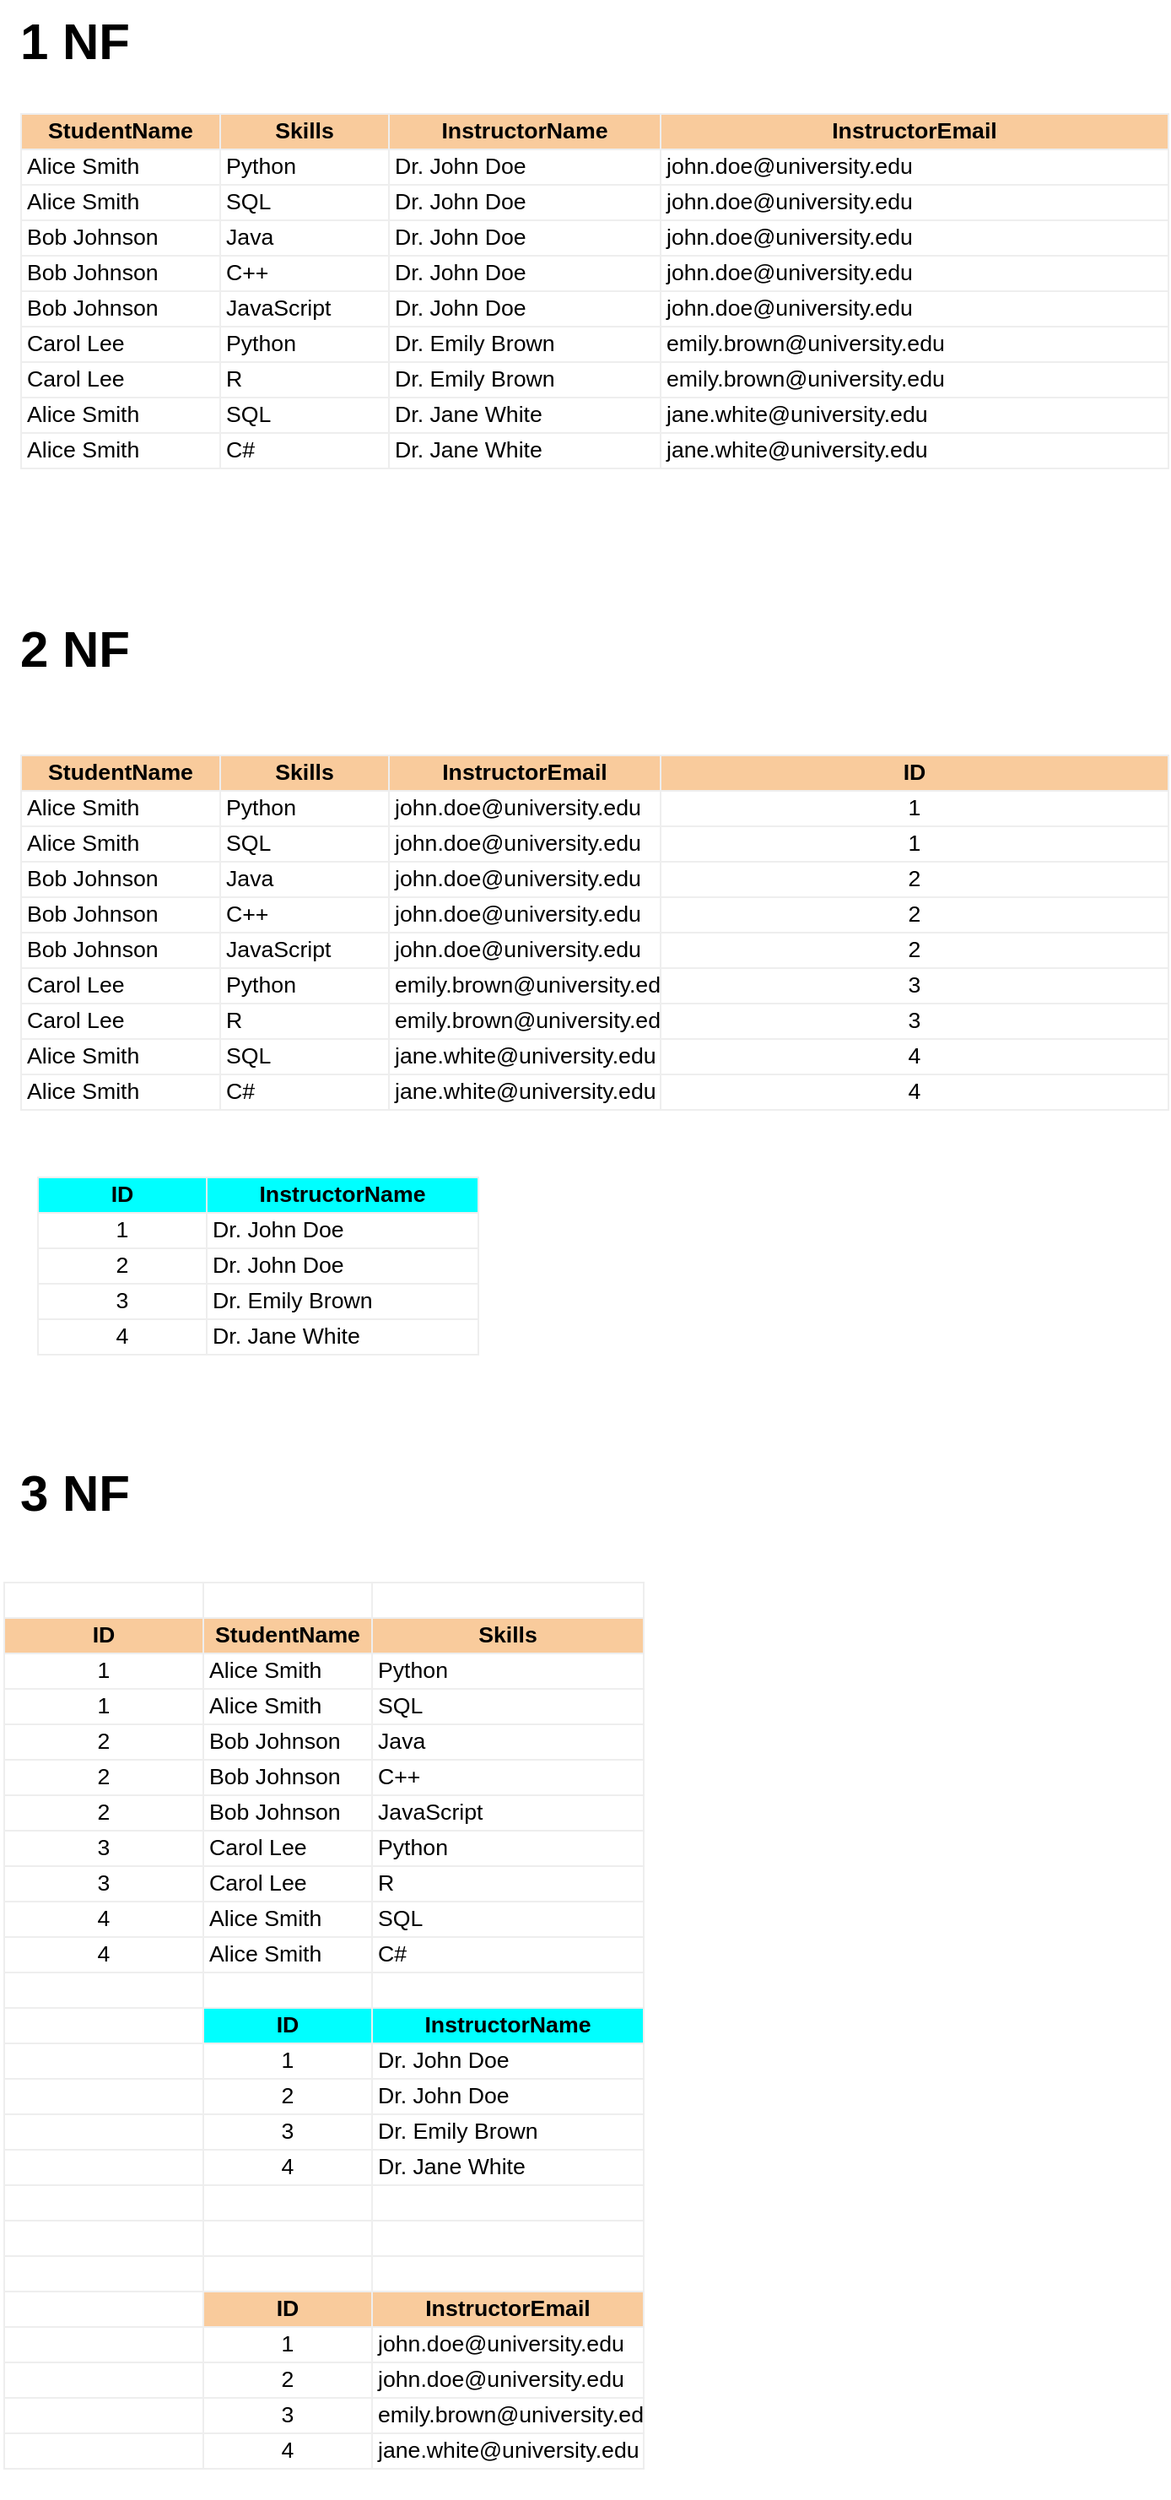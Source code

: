 <mxfile version="24.8.3">
  <diagram name="Page-1" id="8EklR-a8ZSfwQ7On6EWE">
    <mxGraphModel dx="2759" dy="2064" grid="1" gridSize="10" guides="1" tooltips="1" connect="1" arrows="1" fold="1" page="1" pageScale="1" pageWidth="850" pageHeight="1100" math="0" shadow="0">
      <root>
        <mxCell id="0" />
        <mxCell id="1" parent="0" />
        <UserObject label="&lt;table xmlns=&quot;http://www.w3.org/1999/xhtml&quot; dir=&quot;ltr&quot; style=&quot;table-layout:fixed;font-size:10pt;font-family:Arial;width:0px;border-collapse:collapse;border:none&quot; data-sheets-root=&quot;1&quot; data-sheets-baot=&quot;1&quot; cellspacing=&quot;0&quot; cellpadding=&quot;0&quot; border=&quot;1&quot;&gt;&lt;colgroup&gt;&lt;col width=&quot;118&quot;&gt;&lt;col width=&quot;100&quot;&gt;&lt;col width=&quot;161&quot;&gt;&lt;col width=&quot;301&quot;&gt;&lt;/colgroup&gt;&lt;tbody&gt;&lt;tr style=&quot;height:21px;&quot;&gt;&lt;td style=&quot;overflow:hidden;padding:2px 3px 2px 3px;vertical-align:bottom;background-color:#f9cb9c;font-weight:bold;text-align:center;&quot;&gt;StudentName&lt;/td&gt;&lt;td style=&quot;overflow:hidden;padding:2px 3px 2px 3px;vertical-align:bottom;background-color:#f9cb9c;font-weight:bold;text-align:center;&quot;&gt;Skills&lt;/td&gt;&lt;td style=&quot;overflow:hidden;padding:2px 3px 2px 3px;vertical-align:bottom;background-color:#f9cb9c;font-weight:bold;text-align:center;&quot;&gt;InstructorEmail&lt;/td&gt;&lt;td style=&quot;overflow:hidden;padding:2px 3px 2px 3px;vertical-align:bottom;background-color:#f9cb9c;font-weight:bold;text-align:center;&quot;&gt;ID&lt;/td&gt;&lt;/tr&gt;&lt;tr style=&quot;height:21px;&quot;&gt;&lt;td style=&quot;overflow:hidden;padding:2px 3px 2px 3px;vertical-align:bottom;&quot;&gt;Alice Smith&lt;/td&gt;&lt;td style=&quot;overflow:hidden;padding:2px 3px 2px 3px;vertical-align:bottom;&quot;&gt;Python&lt;/td&gt;&lt;td style=&quot;overflow:hidden;padding:2px 3px 2px 3px;vertical-align:bottom;&quot;&gt;john.doe@university.edu&lt;/td&gt;&lt;td style=&quot;overflow:hidden;padding:2px 3px 2px 3px;vertical-align:bottom;text-align:center;&quot;&gt;1&lt;/td&gt;&lt;/tr&gt;&lt;tr style=&quot;height:21px;&quot;&gt;&lt;td style=&quot;overflow:hidden;padding:2px 3px 2px 3px;vertical-align:bottom;&quot;&gt;Alice Smith&lt;/td&gt;&lt;td style=&quot;overflow:hidden;padding:2px 3px 2px 3px;vertical-align:bottom;&quot;&gt;SQL&lt;/td&gt;&lt;td style=&quot;overflow:hidden;padding:2px 3px 2px 3px;vertical-align:bottom;&quot;&gt;john.doe@university.edu&lt;/td&gt;&lt;td style=&quot;overflow:hidden;padding:2px 3px 2px 3px;vertical-align:bottom;text-align:center;&quot;&gt;1&lt;/td&gt;&lt;/tr&gt;&lt;tr style=&quot;height:21px;&quot;&gt;&lt;td style=&quot;overflow:hidden;padding:2px 3px 2px 3px;vertical-align:bottom;&quot;&gt;Bob Johnson&lt;/td&gt;&lt;td style=&quot;overflow:hidden;padding:2px 3px 2px 3px;vertical-align:bottom;&quot;&gt;Java&lt;/td&gt;&lt;td style=&quot;overflow:hidden;padding:2px 3px 2px 3px;vertical-align:bottom;&quot;&gt;john.doe@university.edu&lt;/td&gt;&lt;td style=&quot;overflow:hidden;padding:2px 3px 2px 3px;vertical-align:bottom;text-align:center;&quot;&gt;2&lt;/td&gt;&lt;/tr&gt;&lt;tr style=&quot;height:21px;&quot;&gt;&lt;td style=&quot;overflow:hidden;padding:2px 3px 2px 3px;vertical-align:bottom;&quot;&gt;Bob Johnson&lt;/td&gt;&lt;td style=&quot;overflow:hidden;padding:2px 3px 2px 3px;vertical-align:bottom;&quot;&gt;C++&lt;/td&gt;&lt;td style=&quot;overflow:hidden;padding:2px 3px 2px 3px;vertical-align:bottom;&quot;&gt;john.doe@university.edu&lt;/td&gt;&lt;td style=&quot;overflow:hidden;padding:2px 3px 2px 3px;vertical-align:bottom;text-align:center;&quot;&gt;2&lt;/td&gt;&lt;/tr&gt;&lt;tr style=&quot;height:21px;&quot;&gt;&lt;td style=&quot;overflow:hidden;padding:2px 3px 2px 3px;vertical-align:bottom;&quot;&gt;Bob Johnson&lt;/td&gt;&lt;td style=&quot;overflow:hidden;padding:2px 3px 2px 3px;vertical-align:bottom;&quot;&gt;JavaScript&lt;/td&gt;&lt;td style=&quot;overflow:hidden;padding:2px 3px 2px 3px;vertical-align:bottom;&quot;&gt;john.doe@university.edu&lt;/td&gt;&lt;td style=&quot;overflow:hidden;padding:2px 3px 2px 3px;vertical-align:bottom;text-align:center;&quot;&gt;2&lt;/td&gt;&lt;/tr&gt;&lt;tr style=&quot;height:21px;&quot;&gt;&lt;td style=&quot;overflow:hidden;padding:2px 3px 2px 3px;vertical-align:bottom;&quot;&gt;Carol Lee&lt;/td&gt;&lt;td style=&quot;overflow:hidden;padding:2px 3px 2px 3px;vertical-align:bottom;&quot;&gt;Python&lt;/td&gt;&lt;td style=&quot;overflow:hidden;padding:2px 3px 2px 3px;vertical-align:bottom;&quot;&gt;emily.brown@university.edu&lt;/td&gt;&lt;td style=&quot;overflow:hidden;padding:2px 3px 2px 3px;vertical-align:bottom;text-align:center;&quot;&gt;3&lt;/td&gt;&lt;/tr&gt;&lt;tr style=&quot;height:21px;&quot;&gt;&lt;td style=&quot;overflow:hidden;padding:2px 3px 2px 3px;vertical-align:bottom;&quot;&gt;Carol Lee&lt;/td&gt;&lt;td style=&quot;overflow:hidden;padding:2px 3px 2px 3px;vertical-align:bottom;&quot;&gt;R&lt;/td&gt;&lt;td style=&quot;overflow:hidden;padding:2px 3px 2px 3px;vertical-align:bottom;&quot;&gt;emily.brown@university.edu&lt;/td&gt;&lt;td style=&quot;overflow:hidden;padding:2px 3px 2px 3px;vertical-align:bottom;text-align:center;&quot;&gt;3&lt;/td&gt;&lt;/tr&gt;&lt;tr style=&quot;height:21px;&quot;&gt;&lt;td style=&quot;overflow:hidden;padding:2px 3px 2px 3px;vertical-align:bottom;&quot;&gt;Alice Smith&lt;/td&gt;&lt;td style=&quot;overflow:hidden;padding:2px 3px 2px 3px;vertical-align:bottom;&quot;&gt;SQL&lt;/td&gt;&lt;td style=&quot;overflow:hidden;padding:2px 3px 2px 3px;vertical-align:bottom;&quot;&gt;jane.white@university.edu&lt;/td&gt;&lt;td style=&quot;overflow:hidden;padding:2px 3px 2px 3px;vertical-align:bottom;text-align:center;&quot;&gt;4&lt;/td&gt;&lt;/tr&gt;&lt;tr style=&quot;height:21px;&quot;&gt;&lt;td style=&quot;overflow:hidden;padding:2px 3px 2px 3px;vertical-align:bottom;&quot;&gt;Alice Smith&lt;/td&gt;&lt;td style=&quot;overflow:hidden;padding:2px 3px 2px 3px;vertical-align:bottom;&quot;&gt;C#&lt;/td&gt;&lt;td style=&quot;overflow:hidden;padding:2px 3px 2px 3px;vertical-align:bottom;&quot;&gt;jane.white@university.edu&lt;/td&gt;&lt;td style=&quot;overflow:hidden;padding:2px 3px 2px 3px;vertical-align:bottom;text-align:center;&quot;&gt;4&lt;/td&gt;&lt;/tr&gt;&lt;/tbody&gt;&lt;/table&gt;" link="&lt;table xmlns=&quot;http://www.w3.org/1999/xhtml&quot; dir=&quot;ltr&quot; style=&quot;table-layout:fixed;font-size:10pt;font-family:Arial;width:0px;border-collapse:collapse;border:none&quot; data-sheets-root=&quot;1&quot; data-sheets-baot=&quot;1&quot; cellspacing=&quot;0&quot; cellpadding=&quot;0&quot; border=&quot;1&quot;&gt;&lt;colgroup&gt;&lt;col width=&quot;118&quot;&gt;&lt;col width=&quot;100&quot;&gt;&lt;col width=&quot;161&quot;&gt;&lt;col width=&quot;301&quot;&gt;&lt;/colgroup&gt;&lt;tbody&gt;&lt;tr style=&quot;height:21px;&quot;&gt;&lt;td style=&quot;overflow:hidden;padding:2px 3px 2px 3px;vertical-align:bottom;background-color:#f9cb9c;font-weight:bold;text-align:center;&quot;&gt;StudentName&lt;/td&gt;&lt;td style=&quot;overflow:hidden;padding:2px 3px 2px 3px;vertical-align:bottom;background-color:#f9cb9c;font-weight:bold;text-align:center;&quot;&gt;Skills&lt;/td&gt;&lt;td style=&quot;overflow:hidden;padding:2px 3px 2px 3px;vertical-align:bottom;background-color:#f9cb9c;font-weight:bold;text-align:center;&quot;&gt;InstructorEmail&lt;/td&gt;&lt;td style=&quot;overflow:hidden;padding:2px 3px 2px 3px;vertical-align:bottom;background-color:#f9cb9c;font-weight:bold;text-align:center;&quot;&gt;ID&lt;/td&gt;&lt;/tr&gt;&lt;tr style=&quot;height:21px;&quot;&gt;&lt;td style=&quot;overflow:hidden;padding:2px 3px 2px 3px;vertical-align:bottom;&quot;&gt;Alice Smith&lt;/td&gt;&lt;td style=&quot;overflow:hidden;padding:2px 3px 2px 3px;vertical-align:bottom;&quot;&gt;Python&lt;/td&gt;&lt;td style=&quot;overflow:hidden;padding:2px 3px 2px 3px;vertical-align:bottom;&quot;&gt;john.doe@university.edu&lt;/td&gt;&lt;td style=&quot;overflow:hidden;padding:2px 3px 2px 3px;vertical-align:bottom;text-align:center;&quot;&gt;1&lt;/td&gt;&lt;/tr&gt;&lt;tr style=&quot;height:21px;&quot;&gt;&lt;td style=&quot;overflow:hidden;padding:2px 3px 2px 3px;vertical-align:bottom;&quot;&gt;Alice Smith&lt;/td&gt;&lt;td style=&quot;overflow:hidden;padding:2px 3px 2px 3px;vertical-align:bottom;&quot;&gt;SQL&lt;/td&gt;&lt;td style=&quot;overflow:hidden;padding:2px 3px 2px 3px;vertical-align:bottom;&quot;&gt;john.doe@university.edu&lt;/td&gt;&lt;td style=&quot;overflow:hidden;padding:2px 3px 2px 3px;vertical-align:bottom;text-align:center;&quot;&gt;1&lt;/td&gt;&lt;/tr&gt;&lt;tr style=&quot;height:21px;&quot;&gt;&lt;td style=&quot;overflow:hidden;padding:2px 3px 2px 3px;vertical-align:bottom;&quot;&gt;Bob Johnson&lt;/td&gt;&lt;td style=&quot;overflow:hidden;padding:2px 3px 2px 3px;vertical-align:bottom;&quot;&gt;Java&lt;/td&gt;&lt;td style=&quot;overflow:hidden;padding:2px 3px 2px 3px;vertical-align:bottom;&quot;&gt;john.doe@university.edu&lt;/td&gt;&lt;td style=&quot;overflow:hidden;padding:2px 3px 2px 3px;vertical-align:bottom;text-align:center;&quot;&gt;2&lt;/td&gt;&lt;/tr&gt;&lt;tr style=&quot;height:21px;&quot;&gt;&lt;td style=&quot;overflow:hidden;padding:2px 3px 2px 3px;vertical-align:bottom;&quot;&gt;Bob Johnson&lt;/td&gt;&lt;td style=&quot;overflow:hidden;padding:2px 3px 2px 3px;vertical-align:bottom;&quot;&gt;C++&lt;/td&gt;&lt;td style=&quot;overflow:hidden;padding:2px 3px 2px 3px;vertical-align:bottom;&quot;&gt;john.doe@university.edu&lt;/td&gt;&lt;td style=&quot;overflow:hidden;padding:2px 3px 2px 3px;vertical-align:bottom;text-align:center;&quot;&gt;2&lt;/td&gt;&lt;/tr&gt;&lt;tr style=&quot;height:21px;&quot;&gt;&lt;td style=&quot;overflow:hidden;padding:2px 3px 2px 3px;vertical-align:bottom;&quot;&gt;Bob Johnson&lt;/td&gt;&lt;td style=&quot;overflow:hidden;padding:2px 3px 2px 3px;vertical-align:bottom;&quot;&gt;JavaScript&lt;/td&gt;&lt;td style=&quot;overflow:hidden;padding:2px 3px 2px 3px;vertical-align:bottom;&quot;&gt;john.doe@university.edu&lt;/td&gt;&lt;td style=&quot;overflow:hidden;padding:2px 3px 2px 3px;vertical-align:bottom;text-align:center;&quot;&gt;2&lt;/td&gt;&lt;/tr&gt;&lt;tr style=&quot;height:21px;&quot;&gt;&lt;td style=&quot;overflow:hidden;padding:2px 3px 2px 3px;vertical-align:bottom;&quot;&gt;Carol Lee&lt;/td&gt;&lt;td style=&quot;overflow:hidden;padding:2px 3px 2px 3px;vertical-align:bottom;&quot;&gt;Python&lt;/td&gt;&lt;td style=&quot;overflow:hidden;padding:2px 3px 2px 3px;vertical-align:bottom;&quot;&gt;emily.brown@university.edu&lt;/td&gt;&lt;td style=&quot;overflow:hidden;padding:2px 3px 2px 3px;vertical-align:bottom;text-align:center;&quot;&gt;3&lt;/td&gt;&lt;/tr&gt;&lt;tr style=&quot;height:21px;&quot;&gt;&lt;td style=&quot;overflow:hidden;padding:2px 3px 2px 3px;vertical-align:bottom;&quot;&gt;Carol Lee&lt;/td&gt;&lt;td style=&quot;overflow:hidden;padding:2px 3px 2px 3px;vertical-align:bottom;&quot;&gt;R&lt;/td&gt;&lt;td style=&quot;overflow:hidden;padding:2px 3px 2px 3px;vertical-align:bottom;&quot;&gt;emily.brown@university.edu&lt;/td&gt;&lt;td style=&quot;overflow:hidden;padding:2px 3px 2px 3px;vertical-align:bottom;text-align:center;&quot;&gt;3&lt;/td&gt;&lt;/tr&gt;&lt;tr style=&quot;height:21px;&quot;&gt;&lt;td style=&quot;overflow:hidden;padding:2px 3px 2px 3px;vertical-align:bottom;&quot;&gt;Alice Smith&lt;/td&gt;&lt;td style=&quot;overflow:hidden;padding:2px 3px 2px 3px;vertical-align:bottom;&quot;&gt;SQL&lt;/td&gt;&lt;td style=&quot;overflow:hidden;padding:2px 3px 2px 3px;vertical-align:bottom;&quot;&gt;jane.white@university.edu&lt;/td&gt;&lt;td style=&quot;overflow:hidden;padding:2px 3px 2px 3px;vertical-align:bottom;text-align:center;&quot;&gt;4&lt;/td&gt;&lt;/tr&gt;&lt;tr style=&quot;height:21px;&quot;&gt;&lt;td style=&quot;overflow:hidden;padding:2px 3px 2px 3px;vertical-align:bottom;&quot;&gt;Alice Smith&lt;/td&gt;&lt;td style=&quot;overflow:hidden;padding:2px 3px 2px 3px;vertical-align:bottom;&quot;&gt;C#&lt;/td&gt;&lt;td style=&quot;overflow:hidden;padding:2px 3px 2px 3px;vertical-align:bottom;&quot;&gt;jane.white@university.edu&lt;/td&gt;&lt;td style=&quot;overflow:hidden;padding:2px 3px 2px 3px;vertical-align:bottom;text-align:center;&quot;&gt;4&lt;/td&gt;&lt;/tr&gt;&lt;/tbody&gt;&lt;/table&gt;" id="v6YVAMHpoDCaHCbVzkZZ-44">
          <mxCell style="text;whiteSpace=wrap;html=1;" vertex="1" parent="1">
            <mxGeometry x="-830" y="-650" width="560" height="230" as="geometry" />
          </mxCell>
        </UserObject>
        <UserObject label="&lt;table xmlns=&quot;http://www.w3.org/1999/xhtml&quot; dir=&quot;ltr&quot; style=&quot;table-layout:fixed;font-size:10pt;font-family:Arial;width:0px;border-collapse:collapse;border:none&quot; data-sheets-root=&quot;1&quot; data-sheets-baot=&quot;1&quot; cellspacing=&quot;0&quot; cellpadding=&quot;0&quot; border=&quot;1&quot;&gt;&lt;colgroup&gt;&lt;col width=&quot;100&quot;&gt;&lt;col width=&quot;161&quot;&gt;&lt;/colgroup&gt;&lt;tbody&gt;&lt;tr style=&quot;height:21px;&quot;&gt;&lt;td style=&quot;overflow:hidden;padding:2px 3px 2px 3px;vertical-align:bottom;background-color:#00ffff;font-weight:bold;text-align:center;&quot;&gt;ID&lt;/td&gt;&lt;td style=&quot;overflow:hidden;padding:2px 3px 2px 3px;vertical-align:bottom;background-color:#00ffff;font-weight:bold;text-align:center;&quot;&gt;InstructorName&lt;/td&gt;&lt;/tr&gt;&lt;tr style=&quot;height:21px;&quot;&gt;&lt;td style=&quot;overflow:hidden;padding:2px 3px 2px 3px;vertical-align:bottom;text-align:center;&quot;&gt;1&lt;/td&gt;&lt;td style=&quot;overflow:hidden;padding:2px 3px 2px 3px;vertical-align:bottom;&quot;&gt;Dr. John Doe&lt;/td&gt;&lt;/tr&gt;&lt;tr style=&quot;height:21px;&quot;&gt;&lt;td style=&quot;overflow:hidden;padding:2px 3px 2px 3px;vertical-align:bottom;text-align:center;&quot;&gt;2&lt;/td&gt;&lt;td style=&quot;overflow:hidden;padding:2px 3px 2px 3px;vertical-align:bottom;&quot;&gt;Dr. John Doe&lt;/td&gt;&lt;/tr&gt;&lt;tr style=&quot;height:21px;&quot;&gt;&lt;td style=&quot;overflow:hidden;padding:2px 3px 2px 3px;vertical-align:bottom;text-align:center;&quot;&gt;3&lt;/td&gt;&lt;td style=&quot;overflow:hidden;padding:2px 3px 2px 3px;vertical-align:bottom;&quot;&gt;Dr. Emily Brown&lt;/td&gt;&lt;/tr&gt;&lt;tr style=&quot;height:21px;&quot;&gt;&lt;td style=&quot;overflow:hidden;padding:2px 3px 2px 3px;vertical-align:bottom;text-align:center;&quot;&gt;4&lt;/td&gt;&lt;td style=&quot;overflow:hidden;padding:2px 3px 2px 3px;vertical-align:bottom;&quot;&gt;Dr. Jane White&lt;/td&gt;&lt;/tr&gt;&lt;/tbody&gt;&lt;/table&gt;" link="&lt;table xmlns=&quot;http://www.w3.org/1999/xhtml&quot; dir=&quot;ltr&quot; style=&quot;table-layout:fixed;font-size:10pt;font-family:Arial;width:0px;border-collapse:collapse;border:none&quot; data-sheets-root=&quot;1&quot; data-sheets-baot=&quot;1&quot; cellspacing=&quot;0&quot; cellpadding=&quot;0&quot; border=&quot;1&quot;&gt;&lt;colgroup&gt;&lt;col width=&quot;100&quot;&gt;&lt;col width=&quot;161&quot;&gt;&lt;/colgroup&gt;&lt;tbody&gt;&lt;tr style=&quot;height:21px;&quot;&gt;&lt;td style=&quot;overflow:hidden;padding:2px 3px 2px 3px;vertical-align:bottom;background-color:#00ffff;font-weight:bold;text-align:center;&quot;&gt;ID&lt;/td&gt;&lt;td style=&quot;overflow:hidden;padding:2px 3px 2px 3px;vertical-align:bottom;background-color:#00ffff;font-weight:bold;text-align:center;&quot;&gt;InstructorName&lt;/td&gt;&lt;/tr&gt;&lt;tr style=&quot;height:21px;&quot;&gt;&lt;td style=&quot;overflow:hidden;padding:2px 3px 2px 3px;vertical-align:bottom;text-align:center;&quot;&gt;1&lt;/td&gt;&lt;td style=&quot;overflow:hidden;padding:2px 3px 2px 3px;vertical-align:bottom;&quot;&gt;Dr. John Doe&lt;/td&gt;&lt;/tr&gt;&lt;tr style=&quot;height:21px;&quot;&gt;&lt;td style=&quot;overflow:hidden;padding:2px 3px 2px 3px;vertical-align:bottom;text-align:center;&quot;&gt;2&lt;/td&gt;&lt;td style=&quot;overflow:hidden;padding:2px 3px 2px 3px;vertical-align:bottom;&quot;&gt;Dr. John Doe&lt;/td&gt;&lt;/tr&gt;&lt;tr style=&quot;height:21px;&quot;&gt;&lt;td style=&quot;overflow:hidden;padding:2px 3px 2px 3px;vertical-align:bottom;text-align:center;&quot;&gt;3&lt;/td&gt;&lt;td style=&quot;overflow:hidden;padding:2px 3px 2px 3px;vertical-align:bottom;&quot;&gt;Dr. Emily Brown&lt;/td&gt;&lt;/tr&gt;&lt;tr style=&quot;height:21px;&quot;&gt;&lt;td style=&quot;overflow:hidden;padding:2px 3px 2px 3px;vertical-align:bottom;text-align:center;&quot;&gt;4&lt;/td&gt;&lt;td style=&quot;overflow:hidden;padding:2px 3px 2px 3px;vertical-align:bottom;&quot;&gt;Dr. Jane White&lt;/td&gt;&lt;/tr&gt;&lt;/tbody&gt;&lt;/table&gt;" id="v6YVAMHpoDCaHCbVzkZZ-45">
          <mxCell style="text;whiteSpace=wrap;html=1;" vertex="1" parent="1">
            <mxGeometry x="-820" y="-400" width="300" height="130" as="geometry" />
          </mxCell>
        </UserObject>
        <mxCell id="v6YVAMHpoDCaHCbVzkZZ-46" value="&lt;font size=&quot;1&quot;&gt;&lt;b style=&quot;font-size: 30px;&quot;&gt;2 NF&lt;/b&gt;&lt;/font&gt;" style="text;html=1;whiteSpace=wrap;overflow=hidden;rounded=0;" vertex="1" parent="1">
          <mxGeometry x="-830" y="-730" width="180" height="120" as="geometry" />
        </mxCell>
        <mxCell id="v6YVAMHpoDCaHCbVzkZZ-47" value="&lt;font size=&quot;1&quot;&gt;&lt;b style=&quot;font-size: 30px;&quot;&gt;1 NF&lt;/b&gt;&lt;/font&gt;" style="text;html=1;whiteSpace=wrap;overflow=hidden;rounded=0;" vertex="1" parent="1">
          <mxGeometry x="-830" y="-1090" width="180" height="120" as="geometry" />
        </mxCell>
        <UserObject label="&lt;table xmlns=&quot;http://www.w3.org/1999/xhtml&quot; dir=&quot;ltr&quot; style=&quot;table-layout:fixed;font-size:10pt;font-family:Arial;width:0px;border-collapse:collapse;border:none&quot; data-sheets-root=&quot;1&quot; data-sheets-baot=&quot;1&quot; cellspacing=&quot;0&quot; cellpadding=&quot;0&quot; border=&quot;1&quot;&gt;&lt;colgroup&gt;&lt;col width=&quot;118&quot;&gt;&lt;col width=&quot;100&quot;&gt;&lt;col width=&quot;161&quot;&gt;&lt;col width=&quot;301&quot;&gt;&lt;/colgroup&gt;&lt;tbody&gt;&lt;tr style=&quot;height:21px;&quot;&gt;&lt;td style=&quot;overflow:hidden;padding:2px 3px 2px 3px;vertical-align:bottom;background-color:#f9cb9c;font-weight:bold;text-align:center;&quot;&gt;StudentName&lt;/td&gt;&lt;td style=&quot;overflow:hidden;padding:2px 3px 2px 3px;vertical-align:bottom;background-color:#f9cb9c;font-weight:bold;text-align:center;&quot;&gt;Skills&lt;/td&gt;&lt;td style=&quot;overflow:hidden;padding:2px 3px 2px 3px;vertical-align:bottom;background-color:#f9cb9c;font-weight:bold;text-align:center;&quot;&gt;InstructorName&lt;/td&gt;&lt;td style=&quot;overflow:hidden;padding:2px 3px 2px 3px;vertical-align:bottom;background-color:#f9cb9c;font-weight:bold;text-align:center;&quot;&gt;InstructorEmail&lt;/td&gt;&lt;/tr&gt;&lt;tr style=&quot;height:21px;&quot;&gt;&lt;td style=&quot;overflow:hidden;padding:2px 3px 2px 3px;vertical-align:bottom;&quot;&gt;Alice Smith&lt;/td&gt;&lt;td style=&quot;overflow:hidden;padding:2px 3px 2px 3px;vertical-align:bottom;&quot;&gt;Python&lt;/td&gt;&lt;td style=&quot;overflow:hidden;padding:2px 3px 2px 3px;vertical-align:bottom;&quot;&gt;Dr. John Doe&lt;/td&gt;&lt;td style=&quot;overflow:hidden;padding:2px 3px 2px 3px;vertical-align:bottom;&quot;&gt;john.doe@university.edu&lt;/td&gt;&lt;/tr&gt;&lt;tr style=&quot;height:21px;&quot;&gt;&lt;td style=&quot;overflow:hidden;padding:2px 3px 2px 3px;vertical-align:bottom;&quot;&gt;Alice Smith&lt;/td&gt;&lt;td style=&quot;overflow:hidden;padding:2px 3px 2px 3px;vertical-align:bottom;&quot;&gt;SQL&lt;/td&gt;&lt;td style=&quot;overflow:hidden;padding:2px 3px 2px 3px;vertical-align:bottom;&quot;&gt;Dr. John Doe&lt;/td&gt;&lt;td style=&quot;overflow:hidden;padding:2px 3px 2px 3px;vertical-align:bottom;&quot;&gt;john.doe@university.edu&lt;/td&gt;&lt;/tr&gt;&lt;tr style=&quot;height:21px;&quot;&gt;&lt;td style=&quot;overflow:hidden;padding:2px 3px 2px 3px;vertical-align:bottom;&quot;&gt;Bob Johnson&lt;/td&gt;&lt;td style=&quot;overflow:hidden;padding:2px 3px 2px 3px;vertical-align:bottom;&quot;&gt;Java&lt;/td&gt;&lt;td style=&quot;overflow:hidden;padding:2px 3px 2px 3px;vertical-align:bottom;&quot;&gt;Dr. John Doe&lt;/td&gt;&lt;td style=&quot;overflow:hidden;padding:2px 3px 2px 3px;vertical-align:bottom;&quot;&gt;john.doe@university.edu&lt;/td&gt;&lt;/tr&gt;&lt;tr style=&quot;height:21px;&quot;&gt;&lt;td style=&quot;overflow:hidden;padding:2px 3px 2px 3px;vertical-align:bottom;&quot;&gt;Bob Johnson&lt;/td&gt;&lt;td style=&quot;overflow:hidden;padding:2px 3px 2px 3px;vertical-align:bottom;&quot;&gt;C++&lt;/td&gt;&lt;td style=&quot;overflow:hidden;padding:2px 3px 2px 3px;vertical-align:bottom;&quot;&gt;Dr. John Doe&lt;/td&gt;&lt;td style=&quot;overflow:hidden;padding:2px 3px 2px 3px;vertical-align:bottom;&quot;&gt;john.doe@university.edu&lt;/td&gt;&lt;/tr&gt;&lt;tr style=&quot;height:21px;&quot;&gt;&lt;td style=&quot;overflow:hidden;padding:2px 3px 2px 3px;vertical-align:bottom;&quot;&gt;Bob Johnson&lt;/td&gt;&lt;td style=&quot;overflow:hidden;padding:2px 3px 2px 3px;vertical-align:bottom;&quot;&gt;JavaScript&lt;/td&gt;&lt;td style=&quot;overflow:hidden;padding:2px 3px 2px 3px;vertical-align:bottom;&quot;&gt;Dr. John Doe&lt;/td&gt;&lt;td style=&quot;overflow:hidden;padding:2px 3px 2px 3px;vertical-align:bottom;&quot;&gt;john.doe@university.edu&lt;/td&gt;&lt;/tr&gt;&lt;tr style=&quot;height:21px;&quot;&gt;&lt;td style=&quot;overflow:hidden;padding:2px 3px 2px 3px;vertical-align:bottom;&quot;&gt;Carol Lee&lt;/td&gt;&lt;td style=&quot;overflow:hidden;padding:2px 3px 2px 3px;vertical-align:bottom;&quot;&gt;Python&lt;/td&gt;&lt;td style=&quot;overflow:hidden;padding:2px 3px 2px 3px;vertical-align:bottom;&quot;&gt;Dr. Emily Brown&lt;/td&gt;&lt;td style=&quot;overflow:hidden;padding:2px 3px 2px 3px;vertical-align:bottom;&quot;&gt;emily.brown@university.edu&lt;/td&gt;&lt;/tr&gt;&lt;tr style=&quot;height:21px;&quot;&gt;&lt;td style=&quot;overflow:hidden;padding:2px 3px 2px 3px;vertical-align:bottom;&quot;&gt;Carol Lee&lt;/td&gt;&lt;td style=&quot;overflow:hidden;padding:2px 3px 2px 3px;vertical-align:bottom;&quot;&gt;R&lt;/td&gt;&lt;td style=&quot;overflow:hidden;padding:2px 3px 2px 3px;vertical-align:bottom;&quot;&gt;Dr. Emily Brown&lt;/td&gt;&lt;td style=&quot;overflow:hidden;padding:2px 3px 2px 3px;vertical-align:bottom;&quot;&gt;emily.brown@university.edu&lt;/td&gt;&lt;/tr&gt;&lt;tr style=&quot;height:21px;&quot;&gt;&lt;td style=&quot;overflow:hidden;padding:2px 3px 2px 3px;vertical-align:bottom;&quot;&gt;Alice Smith&lt;/td&gt;&lt;td style=&quot;overflow:hidden;padding:2px 3px 2px 3px;vertical-align:bottom;&quot;&gt;SQL&lt;/td&gt;&lt;td style=&quot;overflow:hidden;padding:2px 3px 2px 3px;vertical-align:bottom;&quot;&gt;Dr. Jane White&lt;/td&gt;&lt;td style=&quot;overflow:hidden;padding:2px 3px 2px 3px;vertical-align:bottom;&quot;&gt;jane.white@university.edu&lt;/td&gt;&lt;/tr&gt;&lt;tr style=&quot;height:21px;&quot;&gt;&lt;td style=&quot;overflow:hidden;padding:2px 3px 2px 3px;vertical-align:bottom;&quot;&gt;Alice Smith&lt;/td&gt;&lt;td style=&quot;overflow:hidden;padding:2px 3px 2px 3px;vertical-align:bottom;&quot;&gt;C#&lt;/td&gt;&lt;td style=&quot;overflow:hidden;padding:2px 3px 2px 3px;vertical-align:bottom;&quot;&gt;Dr. Jane White&lt;/td&gt;&lt;td style=&quot;overflow:hidden;padding:2px 3px 2px 3px;vertical-align:bottom;&quot;&gt;jane.white@university.edu&lt;/td&gt;&lt;/tr&gt;&lt;/tbody&gt;&lt;/table&gt;" link="&lt;table xmlns=&quot;http://www.w3.org/1999/xhtml&quot; dir=&quot;ltr&quot; style=&quot;table-layout:fixed;font-size:10pt;font-family:Arial;width:0px;border-collapse:collapse;border:none&quot; data-sheets-root=&quot;1&quot; data-sheets-baot=&quot;1&quot; cellspacing=&quot;0&quot; cellpadding=&quot;0&quot; border=&quot;1&quot;&gt;&lt;colgroup&gt;&lt;col width=&quot;118&quot;&gt;&lt;col width=&quot;100&quot;&gt;&lt;col width=&quot;161&quot;&gt;&lt;col width=&quot;301&quot;&gt;&lt;/colgroup&gt;&lt;tbody&gt;&lt;tr style=&quot;height:21px;&quot;&gt;&lt;td style=&quot;overflow:hidden;padding:2px 3px 2px 3px;vertical-align:bottom;background-color:#f9cb9c;font-weight:bold;text-align:center;&quot;&gt;StudentName&lt;/td&gt;&lt;td style=&quot;overflow:hidden;padding:2px 3px 2px 3px;vertical-align:bottom;background-color:#f9cb9c;font-weight:bold;text-align:center;&quot;&gt;Skills&lt;/td&gt;&lt;td style=&quot;overflow:hidden;padding:2px 3px 2px 3px;vertical-align:bottom;background-color:#f9cb9c;font-weight:bold;text-align:center;&quot;&gt;InstructorName&lt;/td&gt;&lt;td style=&quot;overflow:hidden;padding:2px 3px 2px 3px;vertical-align:bottom;background-color:#f9cb9c;font-weight:bold;text-align:center;&quot;&gt;InstructorEmail&lt;/td&gt;&lt;/tr&gt;&lt;tr style=&quot;height:21px;&quot;&gt;&lt;td style=&quot;overflow:hidden;padding:2px 3px 2px 3px;vertical-align:bottom;&quot;&gt;Alice Smith&lt;/td&gt;&lt;td style=&quot;overflow:hidden;padding:2px 3px 2px 3px;vertical-align:bottom;&quot;&gt;Python&lt;/td&gt;&lt;td style=&quot;overflow:hidden;padding:2px 3px 2px 3px;vertical-align:bottom;&quot;&gt;Dr. John Doe&lt;/td&gt;&lt;td style=&quot;overflow:hidden;padding:2px 3px 2px 3px;vertical-align:bottom;&quot;&gt;john.doe@university.edu&lt;/td&gt;&lt;/tr&gt;&lt;tr style=&quot;height:21px;&quot;&gt;&lt;td style=&quot;overflow:hidden;padding:2px 3px 2px 3px;vertical-align:bottom;&quot;&gt;Alice Smith&lt;/td&gt;&lt;td style=&quot;overflow:hidden;padding:2px 3px 2px 3px;vertical-align:bottom;&quot;&gt;SQL&lt;/td&gt;&lt;td style=&quot;overflow:hidden;padding:2px 3px 2px 3px;vertical-align:bottom;&quot;&gt;Dr. John Doe&lt;/td&gt;&lt;td style=&quot;overflow:hidden;padding:2px 3px 2px 3px;vertical-align:bottom;&quot;&gt;john.doe@university.edu&lt;/td&gt;&lt;/tr&gt;&lt;tr style=&quot;height:21px;&quot;&gt;&lt;td style=&quot;overflow:hidden;padding:2px 3px 2px 3px;vertical-align:bottom;&quot;&gt;Bob Johnson&lt;/td&gt;&lt;td style=&quot;overflow:hidden;padding:2px 3px 2px 3px;vertical-align:bottom;&quot;&gt;Java&lt;/td&gt;&lt;td style=&quot;overflow:hidden;padding:2px 3px 2px 3px;vertical-align:bottom;&quot;&gt;Dr. John Doe&lt;/td&gt;&lt;td style=&quot;overflow:hidden;padding:2px 3px 2px 3px;vertical-align:bottom;&quot;&gt;john.doe@university.edu&lt;/td&gt;&lt;/tr&gt;&lt;tr style=&quot;height:21px;&quot;&gt;&lt;td style=&quot;overflow:hidden;padding:2px 3px 2px 3px;vertical-align:bottom;&quot;&gt;Bob Johnson&lt;/td&gt;&lt;td style=&quot;overflow:hidden;padding:2px 3px 2px 3px;vertical-align:bottom;&quot;&gt;C++&lt;/td&gt;&lt;td style=&quot;overflow:hidden;padding:2px 3px 2px 3px;vertical-align:bottom;&quot;&gt;Dr. John Doe&lt;/td&gt;&lt;td style=&quot;overflow:hidden;padding:2px 3px 2px 3px;vertical-align:bottom;&quot;&gt;john.doe@university.edu&lt;/td&gt;&lt;/tr&gt;&lt;tr style=&quot;height:21px;&quot;&gt;&lt;td style=&quot;overflow:hidden;padding:2px 3px 2px 3px;vertical-align:bottom;&quot;&gt;Bob Johnson&lt;/td&gt;&lt;td style=&quot;overflow:hidden;padding:2px 3px 2px 3px;vertical-align:bottom;&quot;&gt;JavaScript&lt;/td&gt;&lt;td style=&quot;overflow:hidden;padding:2px 3px 2px 3px;vertical-align:bottom;&quot;&gt;Dr. John Doe&lt;/td&gt;&lt;td style=&quot;overflow:hidden;padding:2px 3px 2px 3px;vertical-align:bottom;&quot;&gt;john.doe@university.edu&lt;/td&gt;&lt;/tr&gt;&lt;tr style=&quot;height:21px;&quot;&gt;&lt;td style=&quot;overflow:hidden;padding:2px 3px 2px 3px;vertical-align:bottom;&quot;&gt;Carol Lee&lt;/td&gt;&lt;td style=&quot;overflow:hidden;padding:2px 3px 2px 3px;vertical-align:bottom;&quot;&gt;Python&lt;/td&gt;&lt;td style=&quot;overflow:hidden;padding:2px 3px 2px 3px;vertical-align:bottom;&quot;&gt;Dr. Emily Brown&lt;/td&gt;&lt;td style=&quot;overflow:hidden;padding:2px 3px 2px 3px;vertical-align:bottom;&quot;&gt;emily.brown@university.edu&lt;/td&gt;&lt;/tr&gt;&lt;tr style=&quot;height:21px;&quot;&gt;&lt;td style=&quot;overflow:hidden;padding:2px 3px 2px 3px;vertical-align:bottom;&quot;&gt;Carol Lee&lt;/td&gt;&lt;td style=&quot;overflow:hidden;padding:2px 3px 2px 3px;vertical-align:bottom;&quot;&gt;R&lt;/td&gt;&lt;td style=&quot;overflow:hidden;padding:2px 3px 2px 3px;vertical-align:bottom;&quot;&gt;Dr. Emily Brown&lt;/td&gt;&lt;td style=&quot;overflow:hidden;padding:2px 3px 2px 3px;vertical-align:bottom;&quot;&gt;emily.brown@university.edu&lt;/td&gt;&lt;/tr&gt;&lt;tr style=&quot;height:21px;&quot;&gt;&lt;td style=&quot;overflow:hidden;padding:2px 3px 2px 3px;vertical-align:bottom;&quot;&gt;Alice Smith&lt;/td&gt;&lt;td style=&quot;overflow:hidden;padding:2px 3px 2px 3px;vertical-align:bottom;&quot;&gt;SQL&lt;/td&gt;&lt;td style=&quot;overflow:hidden;padding:2px 3px 2px 3px;vertical-align:bottom;&quot;&gt;Dr. Jane White&lt;/td&gt;&lt;td style=&quot;overflow:hidden;padding:2px 3px 2px 3px;vertical-align:bottom;&quot;&gt;jane.white@university.edu&lt;/td&gt;&lt;/tr&gt;&lt;tr style=&quot;height:21px;&quot;&gt;&lt;td style=&quot;overflow:hidden;padding:2px 3px 2px 3px;vertical-align:bottom;&quot;&gt;Alice Smith&lt;/td&gt;&lt;td style=&quot;overflow:hidden;padding:2px 3px 2px 3px;vertical-align:bottom;&quot;&gt;C#&lt;/td&gt;&lt;td style=&quot;overflow:hidden;padding:2px 3px 2px 3px;vertical-align:bottom;&quot;&gt;Dr. Jane White&lt;/td&gt;&lt;td style=&quot;overflow:hidden;padding:2px 3px 2px 3px;vertical-align:bottom;&quot;&gt;jane.white@university.edu&lt;/td&gt;&lt;/tr&gt;&lt;/tbody&gt;&lt;/table&gt;" id="v6YVAMHpoDCaHCbVzkZZ-48">
          <mxCell style="text;whiteSpace=wrap;html=1;" vertex="1" parent="1">
            <mxGeometry x="-830" y="-1030" width="560" height="230" as="geometry" />
          </mxCell>
        </UserObject>
        <mxCell id="v6YVAMHpoDCaHCbVzkZZ-49" value="&lt;font size=&quot;1&quot;&gt;&lt;b style=&quot;font-size: 30px;&quot;&gt;3 NF&lt;/b&gt;&lt;/font&gt;" style="text;html=1;whiteSpace=wrap;overflow=hidden;rounded=0;" vertex="1" parent="1">
          <mxGeometry x="-830" y="-230" width="180" height="120" as="geometry" />
        </mxCell>
        <UserObject label="&lt;table xmlns=&quot;http://www.w3.org/1999/xhtml&quot; dir=&quot;ltr&quot; style=&quot;table-layout:fixed;font-size:10pt;font-family:Arial;width:0px;border-collapse:collapse;border:none&quot; data-sheets-root=&quot;1&quot; data-sheets-baot=&quot;1&quot; cellspacing=&quot;0&quot; cellpadding=&quot;0&quot; border=&quot;1&quot;&gt;&lt;colgroup&gt;&lt;col width=&quot;118&quot;&gt;&lt;col width=&quot;100&quot;&gt;&lt;col width=&quot;161&quot;&gt;&lt;/colgroup&gt;&lt;tbody&gt;&lt;tr style=&quot;height:21px;&quot;&gt;&lt;td style=&quot;overflow:hidden;padding:2px 3px 2px 3px;vertical-align:bottom;&quot;&gt;&lt;/td&gt;&lt;td style=&quot;overflow:hidden;padding:2px 3px 2px 3px;vertical-align:bottom;&quot;&gt;&lt;/td&gt;&lt;td style=&quot;overflow:hidden;padding:2px 3px 2px 3px;vertical-align:bottom;&quot;&gt;&lt;/td&gt;&lt;/tr&gt;&lt;tr style=&quot;height:21px;&quot;&gt;&lt;td style=&quot;overflow:hidden;padding:2px 3px 2px 3px;vertical-align:bottom;background-color:#f9cb9c;font-weight:bold;text-align:center;&quot;&gt;ID&lt;/td&gt;&lt;td style=&quot;overflow:hidden;padding:2px 3px 2px 3px;vertical-align:bottom;background-color:#f9cb9c;font-weight:bold;text-align:center;&quot;&gt;StudentName&lt;/td&gt;&lt;td style=&quot;overflow:hidden;padding:2px 3px 2px 3px;vertical-align:bottom;background-color:#f9cb9c;font-weight:bold;text-align:center;&quot;&gt;Skills&lt;/td&gt;&lt;/tr&gt;&lt;tr style=&quot;height:21px;&quot;&gt;&lt;td style=&quot;overflow:hidden;padding:2px 3px 2px 3px;vertical-align:bottom;text-align:center;&quot;&gt;1&lt;/td&gt;&lt;td style=&quot;overflow:hidden;padding:2px 3px 2px 3px;vertical-align:bottom;&quot;&gt;Alice Smith&lt;/td&gt;&lt;td style=&quot;overflow:hidden;padding:2px 3px 2px 3px;vertical-align:bottom;&quot;&gt;Python&lt;/td&gt;&lt;/tr&gt;&lt;tr style=&quot;height:21px;&quot;&gt;&lt;td style=&quot;overflow:hidden;padding:2px 3px 2px 3px;vertical-align:bottom;text-align:center;&quot;&gt;1&lt;/td&gt;&lt;td style=&quot;overflow:hidden;padding:2px 3px 2px 3px;vertical-align:bottom;&quot;&gt;Alice Smith&lt;/td&gt;&lt;td style=&quot;overflow:hidden;padding:2px 3px 2px 3px;vertical-align:bottom;&quot;&gt;SQL&lt;/td&gt;&lt;/tr&gt;&lt;tr style=&quot;height:21px;&quot;&gt;&lt;td style=&quot;overflow:hidden;padding:2px 3px 2px 3px;vertical-align:bottom;text-align:center;&quot;&gt;2&lt;/td&gt;&lt;td style=&quot;overflow:hidden;padding:2px 3px 2px 3px;vertical-align:bottom;&quot;&gt;Bob Johnson&lt;/td&gt;&lt;td style=&quot;overflow:hidden;padding:2px 3px 2px 3px;vertical-align:bottom;&quot;&gt;Java&lt;/td&gt;&lt;/tr&gt;&lt;tr style=&quot;height:21px;&quot;&gt;&lt;td style=&quot;overflow:hidden;padding:2px 3px 2px 3px;vertical-align:bottom;text-align:center;&quot;&gt;2&lt;/td&gt;&lt;td style=&quot;overflow:hidden;padding:2px 3px 2px 3px;vertical-align:bottom;&quot;&gt;Bob Johnson&lt;/td&gt;&lt;td style=&quot;overflow:hidden;padding:2px 3px 2px 3px;vertical-align:bottom;&quot;&gt;C++&lt;/td&gt;&lt;/tr&gt;&lt;tr style=&quot;height:21px;&quot;&gt;&lt;td style=&quot;overflow:hidden;padding:2px 3px 2px 3px;vertical-align:bottom;text-align:center;&quot;&gt;2&lt;/td&gt;&lt;td style=&quot;overflow:hidden;padding:2px 3px 2px 3px;vertical-align:bottom;&quot;&gt;Bob Johnson&lt;/td&gt;&lt;td style=&quot;overflow:hidden;padding:2px 3px 2px 3px;vertical-align:bottom;&quot;&gt;JavaScript&lt;/td&gt;&lt;/tr&gt;&lt;tr style=&quot;height:21px;&quot;&gt;&lt;td style=&quot;overflow:hidden;padding:2px 3px 2px 3px;vertical-align:bottom;text-align:center;&quot;&gt;3&lt;/td&gt;&lt;td style=&quot;overflow:hidden;padding:2px 3px 2px 3px;vertical-align:bottom;&quot;&gt;Carol Lee&lt;/td&gt;&lt;td style=&quot;overflow:hidden;padding:2px 3px 2px 3px;vertical-align:bottom;&quot;&gt;Python&lt;/td&gt;&lt;/tr&gt;&lt;tr style=&quot;height:21px;&quot;&gt;&lt;td style=&quot;overflow:hidden;padding:2px 3px 2px 3px;vertical-align:bottom;text-align:center;&quot;&gt;3&lt;/td&gt;&lt;td style=&quot;overflow:hidden;padding:2px 3px 2px 3px;vertical-align:bottom;&quot;&gt;Carol Lee&lt;/td&gt;&lt;td style=&quot;overflow:hidden;padding:2px 3px 2px 3px;vertical-align:bottom;&quot;&gt;R&lt;/td&gt;&lt;/tr&gt;&lt;tr style=&quot;height:21px;&quot;&gt;&lt;td style=&quot;overflow:hidden;padding:2px 3px 2px 3px;vertical-align:bottom;text-align:center;&quot;&gt;4&lt;/td&gt;&lt;td style=&quot;overflow:hidden;padding:2px 3px 2px 3px;vertical-align:bottom;&quot;&gt;Alice Smith&lt;/td&gt;&lt;td style=&quot;overflow:hidden;padding:2px 3px 2px 3px;vertical-align:bottom;&quot;&gt;SQL&lt;/td&gt;&lt;/tr&gt;&lt;tr style=&quot;height:21px;&quot;&gt;&lt;td style=&quot;overflow:hidden;padding:2px 3px 2px 3px;vertical-align:bottom;text-align:center;&quot;&gt;4&lt;/td&gt;&lt;td style=&quot;overflow:hidden;padding:2px 3px 2px 3px;vertical-align:bottom;&quot;&gt;Alice Smith&lt;/td&gt;&lt;td style=&quot;overflow:hidden;padding:2px 3px 2px 3px;vertical-align:bottom;&quot;&gt;C#&lt;/td&gt;&lt;/tr&gt;&lt;tr style=&quot;height:21px;&quot;&gt;&lt;td style=&quot;overflow:hidden;padding:2px 3px 2px 3px;vertical-align:bottom;&quot;&gt;&lt;/td&gt;&lt;td style=&quot;overflow:hidden;padding:2px 3px 2px 3px;vertical-align:bottom;&quot;&gt;&lt;/td&gt;&lt;td style=&quot;overflow:hidden;padding:2px 3px 2px 3px;vertical-align:bottom;&quot;&gt;&lt;/td&gt;&lt;/tr&gt;&lt;tr style=&quot;height:21px;&quot;&gt;&lt;td style=&quot;overflow:hidden;padding:2px 3px 2px 3px;vertical-align:bottom;&quot;&gt;&lt;/td&gt;&lt;td style=&quot;overflow:hidden;padding:2px 3px 2px 3px;vertical-align:bottom;background-color:#00ffff;font-weight:bold;text-align:center;&quot;&gt;ID&lt;/td&gt;&lt;td style=&quot;overflow:hidden;padding:2px 3px 2px 3px;vertical-align:bottom;background-color:#00ffff;font-weight:bold;text-align:center;&quot;&gt;InstructorName&lt;/td&gt;&lt;/tr&gt;&lt;tr style=&quot;height:21px;&quot;&gt;&lt;td style=&quot;overflow:hidden;padding:2px 3px 2px 3px;vertical-align:bottom;&quot;&gt;&lt;/td&gt;&lt;td style=&quot;overflow:hidden;padding:2px 3px 2px 3px;vertical-align:bottom;text-align:center;&quot;&gt;1&lt;/td&gt;&lt;td style=&quot;overflow:hidden;padding:2px 3px 2px 3px;vertical-align:bottom;&quot;&gt;Dr. John Doe&lt;/td&gt;&lt;/tr&gt;&lt;tr style=&quot;height:21px;&quot;&gt;&lt;td style=&quot;overflow:hidden;padding:2px 3px 2px 3px;vertical-align:bottom;&quot;&gt;&lt;/td&gt;&lt;td style=&quot;overflow:hidden;padding:2px 3px 2px 3px;vertical-align:bottom;text-align:center;&quot;&gt;2&lt;/td&gt;&lt;td style=&quot;overflow:hidden;padding:2px 3px 2px 3px;vertical-align:bottom;&quot;&gt;Dr. John Doe&lt;/td&gt;&lt;/tr&gt;&lt;tr style=&quot;height:21px;&quot;&gt;&lt;td style=&quot;overflow:hidden;padding:2px 3px 2px 3px;vertical-align:bottom;&quot;&gt;&lt;/td&gt;&lt;td style=&quot;overflow:hidden;padding:2px 3px 2px 3px;vertical-align:bottom;text-align:center;&quot;&gt;3&lt;/td&gt;&lt;td style=&quot;overflow:hidden;padding:2px 3px 2px 3px;vertical-align:bottom;&quot;&gt;Dr. Emily Brown&lt;/td&gt;&lt;/tr&gt;&lt;tr style=&quot;height:21px;&quot;&gt;&lt;td style=&quot;overflow:hidden;padding:2px 3px 2px 3px;vertical-align:bottom;&quot;&gt;&lt;/td&gt;&lt;td style=&quot;overflow:hidden;padding:2px 3px 2px 3px;vertical-align:bottom;text-align:center;&quot;&gt;4&lt;/td&gt;&lt;td style=&quot;overflow:hidden;padding:2px 3px 2px 3px;vertical-align:bottom;&quot;&gt;Dr. Jane White&lt;/td&gt;&lt;/tr&gt;&lt;tr style=&quot;height:21px;&quot;&gt;&lt;td style=&quot;overflow:hidden;padding:2px 3px 2px 3px;vertical-align:bottom;&quot;&gt;&lt;/td&gt;&lt;td style=&quot;overflow:hidden;padding:2px 3px 2px 3px;vertical-align:bottom;&quot;&gt;&lt;/td&gt;&lt;td style=&quot;overflow:hidden;padding:2px 3px 2px 3px;vertical-align:bottom;&quot;&gt;&lt;/td&gt;&lt;/tr&gt;&lt;tr style=&quot;height:21px;&quot;&gt;&lt;td style=&quot;overflow:hidden;padding:2px 3px 2px 3px;vertical-align:bottom;&quot;&gt;&lt;/td&gt;&lt;td style=&quot;overflow:hidden;padding:2px 3px 2px 3px;vertical-align:bottom;&quot;&gt;&lt;/td&gt;&lt;td style=&quot;overflow:hidden;padding:2px 3px 2px 3px;vertical-align:bottom;&quot;&gt;&lt;/td&gt;&lt;/tr&gt;&lt;tr style=&quot;height:21px;&quot;&gt;&lt;td style=&quot;overflow:hidden;padding:2px 3px 2px 3px;vertical-align:bottom;&quot;&gt;&lt;/td&gt;&lt;td style=&quot;overflow:hidden;padding:2px 3px 2px 3px;vertical-align:bottom;&quot;&gt;&lt;/td&gt;&lt;td style=&quot;overflow:hidden;padding:2px 3px 2px 3px;vertical-align:bottom;&quot;&gt;&lt;/td&gt;&lt;/tr&gt;&lt;tr style=&quot;height:21px;&quot;&gt;&lt;td style=&quot;overflow:hidden;padding:2px 3px 2px 3px;vertical-align:bottom;&quot;&gt;&lt;/td&gt;&lt;td style=&quot;overflow:hidden;padding:2px 3px 2px 3px;vertical-align:bottom;background-color:#f9cb9c;font-weight:bold;text-align:center;&quot;&gt;ID&lt;/td&gt;&lt;td style=&quot;overflow:hidden;padding:2px 3px 2px 3px;vertical-align:bottom;background-color:#f9cb9c;font-weight:bold;text-align:center;&quot;&gt;InstructorEmail&lt;/td&gt;&lt;/tr&gt;&lt;tr style=&quot;height:21px;&quot;&gt;&lt;td style=&quot;overflow:hidden;padding:2px 3px 2px 3px;vertical-align:bottom;&quot;&gt;&lt;/td&gt;&lt;td style=&quot;overflow:hidden;padding:2px 3px 2px 3px;vertical-align:bottom;text-align:center;&quot;&gt;1&lt;/td&gt;&lt;td style=&quot;overflow:hidden;padding:2px 3px 2px 3px;vertical-align:bottom;&quot;&gt;john.doe@university.edu&lt;/td&gt;&lt;/tr&gt;&lt;tr style=&quot;height:21px;&quot;&gt;&lt;td style=&quot;overflow:hidden;padding:2px 3px 2px 3px;vertical-align:bottom;&quot;&gt;&lt;/td&gt;&lt;td style=&quot;overflow:hidden;padding:2px 3px 2px 3px;vertical-align:bottom;text-align:center;&quot;&gt;2&lt;/td&gt;&lt;td style=&quot;overflow:hidden;padding:2px 3px 2px 3px;vertical-align:bottom;&quot;&gt;john.doe@university.edu&lt;/td&gt;&lt;/tr&gt;&lt;tr style=&quot;height:21px;&quot;&gt;&lt;td style=&quot;overflow:hidden;padding:2px 3px 2px 3px;vertical-align:bottom;&quot;&gt;&lt;/td&gt;&lt;td style=&quot;overflow:hidden;padding:2px 3px 2px 3px;vertical-align:bottom;text-align:center;&quot;&gt;3&lt;/td&gt;&lt;td style=&quot;overflow:hidden;padding:2px 3px 2px 3px;vertical-align:bottom;&quot;&gt;emily.brown@university.edu&lt;/td&gt;&lt;/tr&gt;&lt;tr style=&quot;height:21px;&quot;&gt;&lt;td style=&quot;overflow:hidden;padding:2px 3px 2px 3px;vertical-align:bottom;&quot;&gt;&lt;/td&gt;&lt;td style=&quot;overflow:hidden;padding:2px 3px 2px 3px;vertical-align:bottom;text-align:center;&quot;&gt;4&lt;/td&gt;&lt;td style=&quot;overflow:hidden;padding:2px 3px 2px 3px;vertical-align:bottom;&quot;&gt;jane.white@university.edu&lt;/td&gt;&lt;/tr&gt;&lt;/tbody&gt;&lt;/table&gt;" link="&lt;table xmlns=&quot;http://www.w3.org/1999/xhtml&quot; dir=&quot;ltr&quot; style=&quot;table-layout:fixed;font-size:10pt;font-family:Arial;width:0px;border-collapse:collapse;border:none&quot; data-sheets-root=&quot;1&quot; data-sheets-baot=&quot;1&quot; cellspacing=&quot;0&quot; cellpadding=&quot;0&quot; border=&quot;1&quot;&gt;&lt;colgroup&gt;&lt;col width=&quot;118&quot;&gt;&lt;col width=&quot;100&quot;&gt;&lt;col width=&quot;161&quot;&gt;&lt;/colgroup&gt;&lt;tbody&gt;&lt;tr style=&quot;height:21px;&quot;&gt;&lt;td style=&quot;overflow:hidden;padding:2px 3px 2px 3px;vertical-align:bottom;&quot;&gt;&lt;/td&gt;&lt;td style=&quot;overflow:hidden;padding:2px 3px 2px 3px;vertical-align:bottom;&quot;&gt;&lt;/td&gt;&lt;td style=&quot;overflow:hidden;padding:2px 3px 2px 3px;vertical-align:bottom;&quot;&gt;&lt;/td&gt;&lt;/tr&gt;&lt;tr style=&quot;height:21px;&quot;&gt;&lt;td style=&quot;overflow:hidden;padding:2px 3px 2px 3px;vertical-align:bottom;background-color:#f9cb9c;font-weight:bold;text-align:center;&quot;&gt;ID&lt;/td&gt;&lt;td style=&quot;overflow:hidden;padding:2px 3px 2px 3px;vertical-align:bottom;background-color:#f9cb9c;font-weight:bold;text-align:center;&quot;&gt;StudentName&lt;/td&gt;&lt;td style=&quot;overflow:hidden;padding:2px 3px 2px 3px;vertical-align:bottom;background-color:#f9cb9c;font-weight:bold;text-align:center;&quot;&gt;Skills&lt;/td&gt;&lt;/tr&gt;&lt;tr style=&quot;height:21px;&quot;&gt;&lt;td style=&quot;overflow:hidden;padding:2px 3px 2px 3px;vertical-align:bottom;text-align:center;&quot;&gt;1&lt;/td&gt;&lt;td style=&quot;overflow:hidden;padding:2px 3px 2px 3px;vertical-align:bottom;&quot;&gt;Alice Smith&lt;/td&gt;&lt;td style=&quot;overflow:hidden;padding:2px 3px 2px 3px;vertical-align:bottom;&quot;&gt;Python&lt;/td&gt;&lt;/tr&gt;&lt;tr style=&quot;height:21px;&quot;&gt;&lt;td style=&quot;overflow:hidden;padding:2px 3px 2px 3px;vertical-align:bottom;text-align:center;&quot;&gt;1&lt;/td&gt;&lt;td style=&quot;overflow:hidden;padding:2px 3px 2px 3px;vertical-align:bottom;&quot;&gt;Alice Smith&lt;/td&gt;&lt;td style=&quot;overflow:hidden;padding:2px 3px 2px 3px;vertical-align:bottom;&quot;&gt;SQL&lt;/td&gt;&lt;/tr&gt;&lt;tr style=&quot;height:21px;&quot;&gt;&lt;td style=&quot;overflow:hidden;padding:2px 3px 2px 3px;vertical-align:bottom;text-align:center;&quot;&gt;2&lt;/td&gt;&lt;td style=&quot;overflow:hidden;padding:2px 3px 2px 3px;vertical-align:bottom;&quot;&gt;Bob Johnson&lt;/td&gt;&lt;td style=&quot;overflow:hidden;padding:2px 3px 2px 3px;vertical-align:bottom;&quot;&gt;Java&lt;/td&gt;&lt;/tr&gt;&lt;tr style=&quot;height:21px;&quot;&gt;&lt;td style=&quot;overflow:hidden;padding:2px 3px 2px 3px;vertical-align:bottom;text-align:center;&quot;&gt;2&lt;/td&gt;&lt;td style=&quot;overflow:hidden;padding:2px 3px 2px 3px;vertical-align:bottom;&quot;&gt;Bob Johnson&lt;/td&gt;&lt;td style=&quot;overflow:hidden;padding:2px 3px 2px 3px;vertical-align:bottom;&quot;&gt;C++&lt;/td&gt;&lt;/tr&gt;&lt;tr style=&quot;height:21px;&quot;&gt;&lt;td style=&quot;overflow:hidden;padding:2px 3px 2px 3px;vertical-align:bottom;text-align:center;&quot;&gt;2&lt;/td&gt;&lt;td style=&quot;overflow:hidden;padding:2px 3px 2px 3px;vertical-align:bottom;&quot;&gt;Bob Johnson&lt;/td&gt;&lt;td style=&quot;overflow:hidden;padding:2px 3px 2px 3px;vertical-align:bottom;&quot;&gt;JavaScript&lt;/td&gt;&lt;/tr&gt;&lt;tr style=&quot;height:21px;&quot;&gt;&lt;td style=&quot;overflow:hidden;padding:2px 3px 2px 3px;vertical-align:bottom;text-align:center;&quot;&gt;3&lt;/td&gt;&lt;td style=&quot;overflow:hidden;padding:2px 3px 2px 3px;vertical-align:bottom;&quot;&gt;Carol Lee&lt;/td&gt;&lt;td style=&quot;overflow:hidden;padding:2px 3px 2px 3px;vertical-align:bottom;&quot;&gt;Python&lt;/td&gt;&lt;/tr&gt;&lt;tr style=&quot;height:21px;&quot;&gt;&lt;td style=&quot;overflow:hidden;padding:2px 3px 2px 3px;vertical-align:bottom;text-align:center;&quot;&gt;3&lt;/td&gt;&lt;td style=&quot;overflow:hidden;padding:2px 3px 2px 3px;vertical-align:bottom;&quot;&gt;Carol Lee&lt;/td&gt;&lt;td style=&quot;overflow:hidden;padding:2px 3px 2px 3px;vertical-align:bottom;&quot;&gt;R&lt;/td&gt;&lt;/tr&gt;&lt;tr style=&quot;height:21px;&quot;&gt;&lt;td style=&quot;overflow:hidden;padding:2px 3px 2px 3px;vertical-align:bottom;text-align:center;&quot;&gt;4&lt;/td&gt;&lt;td style=&quot;overflow:hidden;padding:2px 3px 2px 3px;vertical-align:bottom;&quot;&gt;Alice Smith&lt;/td&gt;&lt;td style=&quot;overflow:hidden;padding:2px 3px 2px 3px;vertical-align:bottom;&quot;&gt;SQL&lt;/td&gt;&lt;/tr&gt;&lt;tr style=&quot;height:21px;&quot;&gt;&lt;td style=&quot;overflow:hidden;padding:2px 3px 2px 3px;vertical-align:bottom;text-align:center;&quot;&gt;4&lt;/td&gt;&lt;td style=&quot;overflow:hidden;padding:2px 3px 2px 3px;vertical-align:bottom;&quot;&gt;Alice Smith&lt;/td&gt;&lt;td style=&quot;overflow:hidden;padding:2px 3px 2px 3px;vertical-align:bottom;&quot;&gt;C#&lt;/td&gt;&lt;/tr&gt;&lt;tr style=&quot;height:21px;&quot;&gt;&lt;td style=&quot;overflow:hidden;padding:2px 3px 2px 3px;vertical-align:bottom;&quot;&gt;&lt;/td&gt;&lt;td style=&quot;overflow:hidden;padding:2px 3px 2px 3px;vertical-align:bottom;&quot;&gt;&lt;/td&gt;&lt;td style=&quot;overflow:hidden;padding:2px 3px 2px 3px;vertical-align:bottom;&quot;&gt;&lt;/td&gt;&lt;/tr&gt;&lt;tr style=&quot;height:21px;&quot;&gt;&lt;td style=&quot;overflow:hidden;padding:2px 3px 2px 3px;vertical-align:bottom;&quot;&gt;&lt;/td&gt;&lt;td style=&quot;overflow:hidden;padding:2px 3px 2px 3px;vertical-align:bottom;background-color:#00ffff;font-weight:bold;text-align:center;&quot;&gt;ID&lt;/td&gt;&lt;td style=&quot;overflow:hidden;padding:2px 3px 2px 3px;vertical-align:bottom;background-color:#00ffff;font-weight:bold;text-align:center;&quot;&gt;InstructorName&lt;/td&gt;&lt;/tr&gt;&lt;tr style=&quot;height:21px;&quot;&gt;&lt;td style=&quot;overflow:hidden;padding:2px 3px 2px 3px;vertical-align:bottom;&quot;&gt;&lt;/td&gt;&lt;td style=&quot;overflow:hidden;padding:2px 3px 2px 3px;vertical-align:bottom;text-align:center;&quot;&gt;1&lt;/td&gt;&lt;td style=&quot;overflow:hidden;padding:2px 3px 2px 3px;vertical-align:bottom;&quot;&gt;Dr. John Doe&lt;/td&gt;&lt;/tr&gt;&lt;tr style=&quot;height:21px;&quot;&gt;&lt;td style=&quot;overflow:hidden;padding:2px 3px 2px 3px;vertical-align:bottom;&quot;&gt;&lt;/td&gt;&lt;td style=&quot;overflow:hidden;padding:2px 3px 2px 3px;vertical-align:bottom;text-align:center;&quot;&gt;2&lt;/td&gt;&lt;td style=&quot;overflow:hidden;padding:2px 3px 2px 3px;vertical-align:bottom;&quot;&gt;Dr. John Doe&lt;/td&gt;&lt;/tr&gt;&lt;tr style=&quot;height:21px;&quot;&gt;&lt;td style=&quot;overflow:hidden;padding:2px 3px 2px 3px;vertical-align:bottom;&quot;&gt;&lt;/td&gt;&lt;td style=&quot;overflow:hidden;padding:2px 3px 2px 3px;vertical-align:bottom;text-align:center;&quot;&gt;3&lt;/td&gt;&lt;td style=&quot;overflow:hidden;padding:2px 3px 2px 3px;vertical-align:bottom;&quot;&gt;Dr. Emily Brown&lt;/td&gt;&lt;/tr&gt;&lt;tr style=&quot;height:21px;&quot;&gt;&lt;td style=&quot;overflow:hidden;padding:2px 3px 2px 3px;vertical-align:bottom;&quot;&gt;&lt;/td&gt;&lt;td style=&quot;overflow:hidden;padding:2px 3px 2px 3px;vertical-align:bottom;text-align:center;&quot;&gt;4&lt;/td&gt;&lt;td style=&quot;overflow:hidden;padding:2px 3px 2px 3px;vertical-align:bottom;&quot;&gt;Dr. Jane White&lt;/td&gt;&lt;/tr&gt;&lt;tr style=&quot;height:21px;&quot;&gt;&lt;td style=&quot;overflow:hidden;padding:2px 3px 2px 3px;vertical-align:bottom;&quot;&gt;&lt;/td&gt;&lt;td style=&quot;overflow:hidden;padding:2px 3px 2px 3px;vertical-align:bottom;&quot;&gt;&lt;/td&gt;&lt;td style=&quot;overflow:hidden;padding:2px 3px 2px 3px;vertical-align:bottom;&quot;&gt;&lt;/td&gt;&lt;/tr&gt;&lt;tr style=&quot;height:21px;&quot;&gt;&lt;td style=&quot;overflow:hidden;padding:2px 3px 2px 3px;vertical-align:bottom;&quot;&gt;&lt;/td&gt;&lt;td style=&quot;overflow:hidden;padding:2px 3px 2px 3px;vertical-align:bottom;&quot;&gt;&lt;/td&gt;&lt;td style=&quot;overflow:hidden;padding:2px 3px 2px 3px;vertical-align:bottom;&quot;&gt;&lt;/td&gt;&lt;/tr&gt;&lt;tr style=&quot;height:21px;&quot;&gt;&lt;td style=&quot;overflow:hidden;padding:2px 3px 2px 3px;vertical-align:bottom;&quot;&gt;&lt;/td&gt;&lt;td style=&quot;overflow:hidden;padding:2px 3px 2px 3px;vertical-align:bottom;&quot;&gt;&lt;/td&gt;&lt;td style=&quot;overflow:hidden;padding:2px 3px 2px 3px;vertical-align:bottom;&quot;&gt;&lt;/td&gt;&lt;/tr&gt;&lt;tr style=&quot;height:21px;&quot;&gt;&lt;td style=&quot;overflow:hidden;padding:2px 3px 2px 3px;vertical-align:bottom;&quot;&gt;&lt;/td&gt;&lt;td style=&quot;overflow:hidden;padding:2px 3px 2px 3px;vertical-align:bottom;background-color:#f9cb9c;font-weight:bold;text-align:center;&quot;&gt;ID&lt;/td&gt;&lt;td style=&quot;overflow:hidden;padding:2px 3px 2px 3px;vertical-align:bottom;background-color:#f9cb9c;font-weight:bold;text-align:center;&quot;&gt;InstructorEmail&lt;/td&gt;&lt;/tr&gt;&lt;tr style=&quot;height:21px;&quot;&gt;&lt;td style=&quot;overflow:hidden;padding:2px 3px 2px 3px;vertical-align:bottom;&quot;&gt;&lt;/td&gt;&lt;td style=&quot;overflow:hidden;padding:2px 3px 2px 3px;vertical-align:bottom;text-align:center;&quot;&gt;1&lt;/td&gt;&lt;td style=&quot;overflow:hidden;padding:2px 3px 2px 3px;vertical-align:bottom;&quot;&gt;john.doe@university.edu&lt;/td&gt;&lt;/tr&gt;&lt;tr style=&quot;height:21px;&quot;&gt;&lt;td style=&quot;overflow:hidden;padding:2px 3px 2px 3px;vertical-align:bottom;&quot;&gt;&lt;/td&gt;&lt;td style=&quot;overflow:hidden;padding:2px 3px 2px 3px;vertical-align:bottom;text-align:center;&quot;&gt;2&lt;/td&gt;&lt;td style=&quot;overflow:hidden;padding:2px 3px 2px 3px;vertical-align:bottom;&quot;&gt;john.doe@university.edu&lt;/td&gt;&lt;/tr&gt;&lt;tr style=&quot;height:21px;&quot;&gt;&lt;td style=&quot;overflow:hidden;padding:2px 3px 2px 3px;vertical-align:bottom;&quot;&gt;&lt;/td&gt;&lt;td style=&quot;overflow:hidden;padding:2px 3px 2px 3px;vertical-align:bottom;text-align:center;&quot;&gt;3&lt;/td&gt;&lt;td style=&quot;overflow:hidden;padding:2px 3px 2px 3px;vertical-align:bottom;&quot;&gt;emily.brown@university.edu&lt;/td&gt;&lt;/tr&gt;&lt;tr style=&quot;height:21px;&quot;&gt;&lt;td style=&quot;overflow:hidden;padding:2px 3px 2px 3px;vertical-align:bottom;&quot;&gt;&lt;/td&gt;&lt;td style=&quot;overflow:hidden;padding:2px 3px 2px 3px;vertical-align:bottom;text-align:center;&quot;&gt;4&lt;/td&gt;&lt;td style=&quot;overflow:hidden;padding:2px 3px 2px 3px;vertical-align:bottom;&quot;&gt;jane.white@university.edu&lt;/td&gt;&lt;/tr&gt;&lt;/tbody&gt;&lt;/table&gt;" id="v6YVAMHpoDCaHCbVzkZZ-50">
          <mxCell style="text;whiteSpace=wrap;html=1;" vertex="1" parent="1">
            <mxGeometry x="-840" y="-160" width="670" height="550" as="geometry" />
          </mxCell>
        </UserObject>
      </root>
    </mxGraphModel>
  </diagram>
</mxfile>
